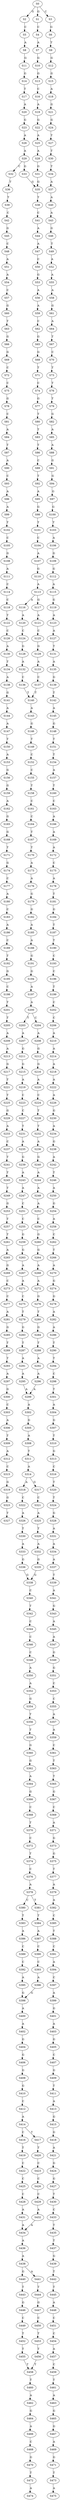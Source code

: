 strict digraph  {
	S0 -> S1 [ label = G ];
	S0 -> S2 [ label = G ];
	S0 -> S3 [ label = C ];
	S1 -> S4 [ label = C ];
	S2 -> S5 [ label = C ];
	S3 -> S6 [ label = G ];
	S4 -> S7 [ label = A ];
	S5 -> S8 [ label = A ];
	S6 -> S9 [ label = T ];
	S7 -> S10 [ label = G ];
	S8 -> S11 [ label = G ];
	S9 -> S12 [ label = G ];
	S10 -> S13 [ label = G ];
	S11 -> S14 [ label = G ];
	S12 -> S15 [ label = G ];
	S13 -> S16 [ label = C ];
	S14 -> S17 [ label = T ];
	S15 -> S18 [ label = A ];
	S16 -> S19 [ label = A ];
	S17 -> S20 [ label = A ];
	S18 -> S21 [ label = G ];
	S19 -> S22 [ label = G ];
	S20 -> S23 [ label = G ];
	S21 -> S24 [ label = G ];
	S22 -> S25 [ label = A ];
	S23 -> S26 [ label = A ];
	S24 -> S27 [ label = T ];
	S25 -> S28 [ label = A ];
	S26 -> S29 [ label = A ];
	S27 -> S30 [ label = T ];
	S28 -> S31 [ label = G ];
	S29 -> S32 [ label = C ];
	S29 -> S33 [ label = G ];
	S30 -> S34 [ label = T ];
	S31 -> S35 [ label = G ];
	S32 -> S36 [ label = T ];
	S33 -> S35 [ label = G ];
	S34 -> S37 [ label = A ];
	S35 -> S38 [ label = T ];
	S36 -> S39 [ label = T ];
	S37 -> S40 [ label = A ];
	S38 -> S41 [ label = C ];
	S39 -> S42 [ label = C ];
	S40 -> S43 [ label = A ];
	S41 -> S44 [ label = A ];
	S42 -> S45 [ label = G ];
	S43 -> S46 [ label = G ];
	S44 -> S47 [ label = A ];
	S45 -> S48 [ label = C ];
	S46 -> S49 [ label = T ];
	S47 -> S50 [ label = C ];
	S48 -> S51 [ label = A ];
	S49 -> S52 [ label = A ];
	S50 -> S53 [ label = G ];
	S51 -> S54 [ label = A ];
	S52 -> S55 [ label = A ];
	S53 -> S56 [ label = A ];
	S54 -> S57 [ label = C ];
	S55 -> S58 [ label = A ];
	S56 -> S59 [ label = A ];
	S57 -> S60 [ label = G ];
	S58 -> S61 [ label = G ];
	S59 -> S62 [ label = C ];
	S60 -> S63 [ label = T ];
	S61 -> S64 [ label = A ];
	S62 -> S65 [ label = G ];
	S63 -> S66 [ label = G ];
	S64 -> S67 [ label = T ];
	S65 -> S68 [ label = G ];
	S66 -> S69 [ label = G ];
	S67 -> S70 [ label = C ];
	S68 -> S71 [ label = T ];
	S69 -> S72 [ label = C ];
	S70 -> S73 [ label = T ];
	S71 -> S74 [ label = C ];
	S72 -> S75 [ label = C ];
	S73 -> S76 [ label = T ];
	S74 -> S77 [ label = G ];
	S75 -> S78 [ label = G ];
	S76 -> S79 [ label = T ];
	S77 -> S80 [ label = T ];
	S78 -> S81 [ label = C ];
	S79 -> S82 [ label = G ];
	S80 -> S83 [ label = T ];
	S81 -> S84 [ label = A ];
	S82 -> S85 [ label = A ];
	S83 -> S86 [ label = T ];
	S84 -> S87 [ label = T ];
	S85 -> S88 [ label = A ];
	S86 -> S89 [ label = C ];
	S87 -> S90 [ label = A ];
	S88 -> S91 [ label = G ];
	S89 -> S92 [ label = T ];
	S90 -> S93 [ label = C ];
	S91 -> S94 [ label = G ];
	S92 -> S95 [ label = A ];
	S93 -> S96 [ label = A ];
	S94 -> S97 [ label = G ];
	S95 -> S98 [ label = G ];
	S96 -> S99 [ label = A ];
	S97 -> S100 [ label = G ];
	S98 -> S101 [ label = T ];
	S99 -> S102 [ label = T ];
	S100 -> S103 [ label = T ];
	S101 -> S104 [ label = C ];
	S102 -> S105 [ label = C ];
	S103 -> S106 [ label = A ];
	S104 -> S107 [ label = A ];
	S105 -> S108 [ label = G ];
	S106 -> S109 [ label = G ];
	S107 -> S110 [ label = G ];
	S108 -> S111 [ label = A ];
	S109 -> S112 [ label = G ];
	S110 -> S113 [ label = A ];
	S111 -> S114 [ label = C ];
	S112 -> S115 [ label = A ];
	S113 -> S116 [ label = A ];
	S113 -> S117 [ label = G ];
	S114 -> S118 [ label = C ];
	S115 -> S119 [ label = G ];
	S116 -> S120 [ label = A ];
	S117 -> S121 [ label = A ];
	S118 -> S122 [ label = T ];
	S119 -> S123 [ label = A ];
	S120 -> S124 [ label = C ];
	S121 -> S125 [ label = C ];
	S122 -> S126 [ label = C ];
	S123 -> S127 [ label = A ];
	S124 -> S128 [ label = G ];
	S125 -> S129 [ label = G ];
	S126 -> S130 [ label = A ];
	S127 -> S131 [ label = T ];
	S128 -> S132 [ label = A ];
	S129 -> S133 [ label = A ];
	S130 -> S134 [ label = T ];
	S131 -> S135 [ label = A ];
	S132 -> S136 [ label = C ];
	S133 -> S137 [ label = C ];
	S134 -> S138 [ label = A ];
	S135 -> S139 [ label = G ];
	S136 -> S140 [ label = T ];
	S137 -> S140 [ label = T ];
	S138 -> S141 [ label = G ];
	S139 -> S142 [ label = T ];
	S140 -> S143 [ label = A ];
	S141 -> S144 [ label = A ];
	S142 -> S145 [ label = A ];
	S143 -> S146 [ label = G ];
	S144 -> S147 [ label = A ];
	S145 -> S148 [ label = G ];
	S146 -> S149 [ label = T ];
	S147 -> S150 [ label = T ];
	S148 -> S151 [ label = T ];
	S149 -> S152 [ label = C ];
	S150 -> S153 [ label = A ];
	S151 -> S154 [ label = T ];
	S152 -> S155 [ label = C ];
	S153 -> S156 [ label = G ];
	S154 -> S157 [ label = A ];
	S155 -> S158 [ label = T ];
	S156 -> S159 [ label = G ];
	S157 -> S160 [ label = T ];
	S158 -> S161 [ label = C ];
	S159 -> S162 [ label = A ];
	S160 -> S163 [ label = C ];
	S161 -> S164 [ label = C ];
	S162 -> S165 [ label = G ];
	S163 -> S166 [ label = A ];
	S164 -> S167 [ label = T ];
	S165 -> S168 [ label = G ];
	S166 -> S169 [ label = A ];
	S167 -> S170 [ label = T ];
	S168 -> S171 [ label = T ];
	S169 -> S172 [ label = A ];
	S170 -> S173 [ label = A ];
	S171 -> S174 [ label = G ];
	S172 -> S175 [ label = C ];
	S173 -> S176 [ label = A ];
	S174 -> S177 [ label = C ];
	S175 -> S178 [ label = A ];
	S176 -> S179 [ label = G ];
	S177 -> S180 [ label = A ];
	S178 -> S181 [ label = T ];
	S179 -> S182 [ label = G ];
	S180 -> S183 [ label = C ];
	S181 -> S184 [ label = G ];
	S182 -> S185 [ label = A ];
	S183 -> S186 [ label = A ];
	S184 -> S187 [ label = T ];
	S185 -> S188 [ label = A ];
	S186 -> S189 [ label = C ];
	S187 -> S190 [ label = T ];
	S188 -> S191 [ label = G ];
	S189 -> S192 [ label = T ];
	S190 -> S193 [ label = C ];
	S191 -> S194 [ label = G ];
	S192 -> S195 [ label = G ];
	S193 -> S196 [ label = C ];
	S194 -> S197 [ label = A ];
	S195 -> S198 [ label = C ];
	S196 -> S199 [ label = T ];
	S197 -> S200 [ label = A ];
	S198 -> S201 [ label = T ];
	S199 -> S202 [ label = C ];
	S200 -> S203 [ label = T ];
	S200 -> S204 [ label = C ];
	S201 -> S205 [ label = T ];
	S202 -> S206 [ label = C ];
	S203 -> S207 [ label = A ];
	S204 -> S208 [ label = A ];
	S205 -> S209 [ label = A ];
	S206 -> S210 [ label = A ];
	S207 -> S211 [ label = G ];
	S208 -> S212 [ label = G ];
	S209 -> S213 [ label = A ];
	S210 -> S214 [ label = A ];
	S211 -> S215 [ label = G ];
	S212 -> S216 [ label = G ];
	S213 -> S217 [ label = G ];
	S214 -> S218 [ label = A ];
	S215 -> S219 [ label = A ];
	S216 -> S220 [ label = A ];
	S217 -> S221 [ label = T ];
	S218 -> S222 [ label = A ];
	S219 -> S223 [ label = C ];
	S220 -> S224 [ label = C ];
	S221 -> S225 [ label = T ];
	S222 -> S226 [ label = A ];
	S223 -> S227 [ label = C ];
	S224 -> S228 [ label = T ];
	S225 -> S229 [ label = G ];
	S226 -> S230 [ label = G ];
	S227 -> S231 [ label = T ];
	S228 -> S232 [ label = T ];
	S229 -> S233 [ label = A ];
	S230 -> S234 [ label = A ];
	S231 -> S235 [ label = A ];
	S232 -> S236 [ label = A ];
	S233 -> S237 [ label = C ];
	S234 -> S238 [ label = G ];
	S235 -> S239 [ label = G ];
	S236 -> S240 [ label = G ];
	S237 -> S241 [ label = T ];
	S238 -> S242 [ label = A ];
	S239 -> S243 [ label = A ];
	S240 -> S244 [ label = A ];
	S241 -> S245 [ label = T ];
	S242 -> S246 [ label = T ];
	S243 -> S247 [ label = A ];
	S244 -> S248 [ label = A ];
	S245 -> S249 [ label = T ];
	S246 -> S250 [ label = A ];
	S247 -> S251 [ label = C ];
	S248 -> S252 [ label = A ];
	S249 -> S253 [ label = G ];
	S250 -> S254 [ label = G ];
	S251 -> S255 [ label = C ];
	S252 -> S256 [ label = C ];
	S253 -> S257 [ label = T ];
	S254 -> S258 [ label = A ];
	S255 -> S259 [ label = G ];
	S256 -> S260 [ label = G ];
	S257 -> S261 [ label = T ];
	S258 -> S262 [ label = C ];
	S259 -> S263 [ label = G ];
	S260 -> S264 [ label = G ];
	S261 -> S265 [ label = A ];
	S262 -> S266 [ label = T ];
	S263 -> S267 [ label = A ];
	S264 -> S268 [ label = A ];
	S265 -> S269 [ label = G ];
	S266 -> S270 [ label = A ];
	S267 -> S271 [ label = A ];
	S268 -> S272 [ label = A ];
	S269 -> S273 [ label = C ];
	S270 -> S274 [ label = G ];
	S271 -> S275 [ label = C ];
	S272 -> S276 [ label = G ];
	S273 -> S277 [ label = C ];
	S274 -> S278 [ label = G ];
	S275 -> S279 [ label = T ];
	S276 -> S280 [ label = T ];
	S277 -> S281 [ label = A ];
	S278 -> S282 [ label = A ];
	S279 -> S283 [ label = G ];
	S280 -> S284 [ label = G ];
	S281 -> S285 [ label = G ];
	S282 -> S286 [ label = A ];
	S283 -> S287 [ label = T ];
	S284 -> S288 [ label = T ];
	S285 -> S289 [ label = T ];
	S286 -> S290 [ label = T ];
	S287 -> S291 [ label = A ];
	S288 -> S292 [ label = A ];
	S289 -> S293 [ label = T ];
	S290 -> S294 [ label = T ];
	S291 -> S295 [ label = A ];
	S292 -> S296 [ label = A ];
	S293 -> S297 [ label = A ];
	S294 -> S298 [ label = C ];
	S295 -> S299 [ label = A ];
	S296 -> S299 [ label = A ];
	S297 -> S300 [ label = G ];
	S298 -> S301 [ label = T ];
	S299 -> S302 [ label = A ];
	S300 -> S303 [ label = C ];
	S301 -> S304 [ label = A ];
	S302 -> S305 [ label = G ];
	S303 -> S306 [ label = A ];
	S304 -> S307 [ label = G ];
	S305 -> S308 [ label = A ];
	S306 -> S309 [ label = T ];
	S307 -> S310 [ label = T ];
	S308 -> S311 [ label = T ];
	S309 -> S312 [ label = A ];
	S310 -> S313 [ label = G ];
	S311 -> S314 [ label = A ];
	S312 -> S315 [ label = C ];
	S313 -> S316 [ label = C ];
	S314 -> S317 [ label = G ];
	S314 -> S318 [ label = A ];
	S315 -> S319 [ label = G ];
	S316 -> S320 [ label = T ];
	S317 -> S321 [ label = C ];
	S318 -> S322 [ label = C ];
	S319 -> S323 [ label = G ];
	S320 -> S324 [ label = T ];
	S321 -> S325 [ label = A ];
	S322 -> S326 [ label = A ];
	S323 -> S327 [ label = T ];
	S324 -> S328 [ label = G ];
	S325 -> S329 [ label = T ];
	S326 -> S330 [ label = T ];
	S328 -> S331 [ label = A ];
	S329 -> S332 [ label = A ];
	S330 -> S333 [ label = A ];
	S331 -> S334 [ label = A ];
	S332 -> S335 [ label = G ];
	S333 -> S336 [ label = G ];
	S334 -> S337 [ label = A ];
	S335 -> S338 [ label = G ];
	S336 -> S338 [ label = G ];
	S337 -> S339 [ label = T ];
	S338 -> S340 [ label = C ];
	S339 -> S341 [ label = A ];
	S340 -> S342 [ label = T ];
	S341 -> S343 [ label = G ];
	S342 -> S344 [ label = C ];
	S343 -> S345 [ label = A ];
	S344 -> S346 [ label = C ];
	S345 -> S347 [ label = A ];
	S346 -> S348 [ label = C ];
	S347 -> S349 [ label = G ];
	S348 -> S350 [ label = A ];
	S349 -> S351 [ label = G ];
	S350 -> S352 [ label = A ];
	S351 -> S353 [ label = C ];
	S352 -> S354 [ label = G ];
	S353 -> S355 [ label = C ];
	S354 -> S356 [ label = T ];
	S355 -> S357 [ label = A ];
	S356 -> S358 [ label = T ];
	S357 -> S359 [ label = A ];
	S358 -> S360 [ label = G ];
	S359 -> S361 [ label = C ];
	S360 -> S362 [ label = G ];
	S361 -> S363 [ label = T ];
	S362 -> S364 [ label = A ];
	S363 -> S365 [ label = T ];
	S364 -> S366 [ label = G ];
	S365 -> S367 [ label = G ];
	S366 -> S368 [ label = C ];
	S367 -> S369 [ label = C ];
	S368 -> S370 [ label = T ];
	S369 -> S371 [ label = A ];
	S370 -> S372 [ label = C ];
	S371 -> S373 [ label = G ];
	S372 -> S374 [ label = T ];
	S373 -> S375 [ label = G ];
	S374 -> S376 [ label = C ];
	S375 -> S377 [ label = T ];
	S376 -> S378 [ label = A ];
	S377 -> S379 [ label = A ];
	S378 -> S380 [ label = C ];
	S378 -> S381 [ label = T ];
	S379 -> S382 [ label = A ];
	S380 -> S383 [ label = T ];
	S381 -> S384 [ label = T ];
	S382 -> S385 [ label = C ];
	S383 -> S386 [ label = A ];
	S384 -> S387 [ label = A ];
	S385 -> S388 [ label = T ];
	S386 -> S389 [ label = C ];
	S387 -> S390 [ label = C ];
	S388 -> S391 [ label = C ];
	S389 -> S392 [ label = C ];
	S390 -> S393 [ label = C ];
	S391 -> S394 [ label = A ];
	S392 -> S395 [ label = A ];
	S393 -> S396 [ label = A ];
	S394 -> S397 [ label = C ];
	S395 -> S398 [ label = G ];
	S396 -> S398 [ label = G ];
	S397 -> S399 [ label = A ];
	S398 -> S400 [ label = A ];
	S399 -> S401 [ label = G ];
	S400 -> S402 [ label = A ];
	S401 -> S403 [ label = A ];
	S402 -> S404 [ label = G ];
	S403 -> S405 [ label = G ];
	S404 -> S406 [ label = G ];
	S405 -> S407 [ label = C ];
	S406 -> S408 [ label = G ];
	S407 -> S409 [ label = G ];
	S408 -> S410 [ label = G ];
	S409 -> S411 [ label = T ];
	S410 -> S412 [ label = C ];
	S411 -> S413 [ label = A ];
	S412 -> S414 [ label = A ];
	S413 -> S415 [ label = G ];
	S414 -> S416 [ label = C ];
	S414 -> S417 [ label = T ];
	S415 -> S418 [ label = G ];
	S416 -> S419 [ label = T ];
	S417 -> S420 [ label = T ];
	S418 -> S421 [ label = A ];
	S419 -> S422 [ label = C ];
	S420 -> S423 [ label = C ];
	S421 -> S424 [ label = G ];
	S422 -> S425 [ label = C ];
	S423 -> S426 [ label = C ];
	S424 -> S427 [ label = G ];
	S425 -> S428 [ label = C ];
	S426 -> S429 [ label = C ];
	S427 -> S430 [ label = T ];
	S428 -> S431 [ label = A ];
	S429 -> S432 [ label = A ];
	S430 -> S433 [ label = C ];
	S431 -> S434 [ label = A ];
	S432 -> S434 [ label = A ];
	S433 -> S435 [ label = T ];
	S434 -> S436 [ label = A ];
	S435 -> S437 [ label = T ];
	S436 -> S438 [ label = A ];
	S437 -> S439 [ label = G ];
	S438 -> S440 [ label = G ];
	S438 -> S441 [ label = A ];
	S439 -> S442 [ label = T ];
	S440 -> S443 [ label = T ];
	S441 -> S444 [ label = T ];
	S442 -> S445 [ label = T ];
	S443 -> S446 [ label = G ];
	S444 -> S447 [ label = G ];
	S445 -> S448 [ label = A ];
	S446 -> S449 [ label = C ];
	S447 -> S450 [ label = C ];
	S448 -> S451 [ label = C ];
	S449 -> S452 [ label = T ];
	S450 -> S453 [ label = T ];
	S451 -> S454 [ label = C ];
	S452 -> S455 [ label = T ];
	S453 -> S456 [ label = T ];
	S454 -> S457 [ label = A ];
	S455 -> S458 [ label = T ];
	S456 -> S458 [ label = T ];
	S457 -> S459 [ label = C ];
	S458 -> S460 [ label = T ];
	S459 -> S461 [ label = T ];
	S460 -> S462 [ label = A ];
	S461 -> S463 [ label = A ];
	S462 -> S464 [ label = G ];
	S463 -> S465 [ label = G ];
	S464 -> S466 [ label = A ];
	S465 -> S467 [ label = G ];
	S466 -> S468 [ label = C ];
	S467 -> S469 [ label = A ];
	S468 -> S470 [ label = G ];
	S469 -> S471 [ label = G ];
	S470 -> S472 [ label = T ];
	S471 -> S473 [ label = T ];
	S472 -> S474 [ label = A ];
	S473 -> S475 [ label = A ];
}
